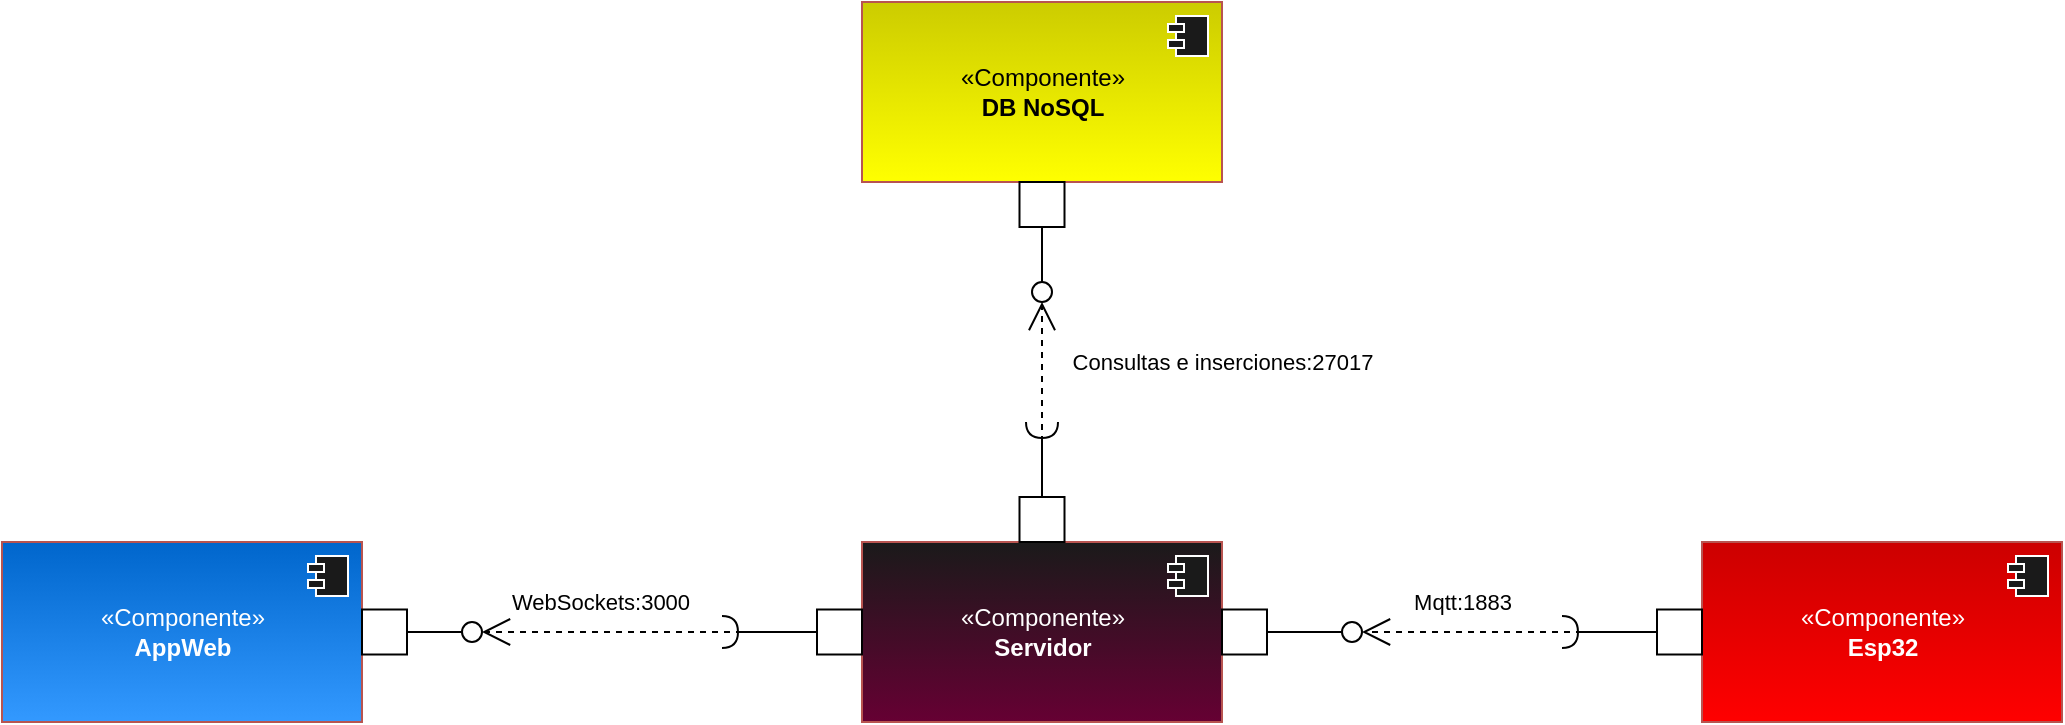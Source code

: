 <mxfile version="20.5.0" type="github">
  <diagram name="Page-1" id="e7e014a7-5840-1c2e-5031-d8a46d1fe8dd">
    <mxGraphModel dx="1093" dy="1427" grid="1" gridSize="10" guides="1" tooltips="1" connect="1" arrows="1" fold="1" page="1" pageScale="1" pageWidth="1169" pageHeight="826" background="none" math="0" shadow="0">
      <root>
        <mxCell id="0" />
        <mxCell id="1" parent="0" />
        <mxCell id="1AXarEj6DeR1PKGoGcP6-45" value="«Componente»&lt;br&gt;&lt;b&gt;Servidor&lt;/b&gt;" style="html=1;dropTarget=0;fillColor=#660033;gradientColor=#1A1A1A;strokeColor=#b85450;gradientDirection=north;fontColor=#FFFFFF;" vertex="1" parent="1">
          <mxGeometry x="450" y="230" width="180" height="90" as="geometry" />
        </mxCell>
        <mxCell id="1AXarEj6DeR1PKGoGcP6-46" value="" style="shape=module;jettyWidth=8;jettyHeight=4;fontColor=#FFFFFF;strokeColor=#FFFFFF;fillColor=#1A1A1A;" vertex="1" parent="1AXarEj6DeR1PKGoGcP6-45">
          <mxGeometry x="1" width="20" height="20" relative="1" as="geometry">
            <mxPoint x="-27" y="7" as="offset" />
          </mxGeometry>
        </mxCell>
        <mxCell id="1AXarEj6DeR1PKGoGcP6-47" value="«Componente»&lt;br&gt;&lt;b&gt;AppWeb&lt;/b&gt;" style="html=1;dropTarget=0;fillColor=#0066CC;gradientColor=#3399FF;strokeColor=#b85450;gradientDirection=south;fontColor=#FFFFFF;" vertex="1" parent="1">
          <mxGeometry x="20" y="230" width="180" height="90" as="geometry" />
        </mxCell>
        <mxCell id="1AXarEj6DeR1PKGoGcP6-48" value="" style="shape=module;jettyWidth=8;jettyHeight=4;fontColor=#FFFFFF;strokeColor=#FFFFFF;fillColor=#1A1A1A;" vertex="1" parent="1AXarEj6DeR1PKGoGcP6-47">
          <mxGeometry x="1" width="20" height="20" relative="1" as="geometry">
            <mxPoint x="-27" y="7" as="offset" />
          </mxGeometry>
        </mxCell>
        <mxCell id="1AXarEj6DeR1PKGoGcP6-49" value="«Componente»&lt;br&gt;&lt;b&gt;DB NoSQL&lt;/b&gt;" style="html=1;dropTarget=0;fillColor=#CCCC00;gradientColor=#FFFF00;strokeColor=#b85450;gradientDirection=south;fontColor=#000000;" vertex="1" parent="1">
          <mxGeometry x="450" y="-40" width="180" height="90" as="geometry" />
        </mxCell>
        <mxCell id="1AXarEj6DeR1PKGoGcP6-50" value="" style="shape=module;jettyWidth=8;jettyHeight=4;fontColor=#FFFFFF;strokeColor=#FFFFFF;fillColor=#1A1A1A;" vertex="1" parent="1AXarEj6DeR1PKGoGcP6-49">
          <mxGeometry x="1" width="20" height="20" relative="1" as="geometry">
            <mxPoint x="-27" y="7" as="offset" />
          </mxGeometry>
        </mxCell>
        <mxCell id="1AXarEj6DeR1PKGoGcP6-51" value="«Componente»&lt;br&gt;&lt;b&gt;Esp32&lt;/b&gt;" style="html=1;dropTarget=0;fillColor=#CC0000;gradientColor=#FF0000;strokeColor=#b85450;gradientDirection=south;fontColor=#FFFFFF;" vertex="1" parent="1">
          <mxGeometry x="870" y="230" width="180" height="90" as="geometry" />
        </mxCell>
        <mxCell id="1AXarEj6DeR1PKGoGcP6-52" value="" style="shape=module;jettyWidth=8;jettyHeight=4;fontColor=#FFFFFF;strokeColor=#FFFFFF;fillColor=#1A1A1A;" vertex="1" parent="1AXarEj6DeR1PKGoGcP6-51">
          <mxGeometry x="1" width="20" height="20" relative="1" as="geometry">
            <mxPoint x="-27" y="7" as="offset" />
          </mxGeometry>
        </mxCell>
        <mxCell id="1AXarEj6DeR1PKGoGcP6-53" value="" style="whiteSpace=wrap;html=1;aspect=fixed;gradientDirection=north;" vertex="1" parent="1">
          <mxGeometry x="847.5" y="263.75" width="22.5" height="22.5" as="geometry" />
        </mxCell>
        <mxCell id="1AXarEj6DeR1PKGoGcP6-54" value="" style="whiteSpace=wrap;html=1;aspect=fixed;gradientDirection=north;" vertex="1" parent="1">
          <mxGeometry x="630" y="263.75" width="22.5" height="22.5" as="geometry" />
        </mxCell>
        <mxCell id="1AXarEj6DeR1PKGoGcP6-55" value="" style="whiteSpace=wrap;html=1;aspect=fixed;gradientDirection=north;" vertex="1" parent="1">
          <mxGeometry x="427.5" y="263.75" width="22.5" height="22.5" as="geometry" />
        </mxCell>
        <mxCell id="1AXarEj6DeR1PKGoGcP6-56" value="" style="whiteSpace=wrap;html=1;aspect=fixed;gradientDirection=north;" vertex="1" parent="1">
          <mxGeometry x="528.75" y="207.5" width="22.5" height="22.5" as="geometry" />
        </mxCell>
        <mxCell id="1AXarEj6DeR1PKGoGcP6-57" value="" style="whiteSpace=wrap;html=1;aspect=fixed;gradientDirection=north;" vertex="1" parent="1">
          <mxGeometry x="528.75" y="50" width="22.5" height="22.5" as="geometry" />
        </mxCell>
        <mxCell id="1AXarEj6DeR1PKGoGcP6-58" value="" style="whiteSpace=wrap;html=1;aspect=fixed;gradientDirection=north;" vertex="1" parent="1">
          <mxGeometry x="200" y="263.75" width="22.5" height="22.5" as="geometry" />
        </mxCell>
        <mxCell id="1AXarEj6DeR1PKGoGcP6-67" value="" style="rounded=0;orthogonalLoop=1;jettySize=auto;html=1;endArrow=none;endFill=0;sketch=0;sourcePerimeterSpacing=0;targetPerimeterSpacing=0;fontColor=#000000;exitX=1;exitY=0.5;exitDx=0;exitDy=0;" edge="1" target="1AXarEj6DeR1PKGoGcP6-69" parent="1" source="1AXarEj6DeR1PKGoGcP6-54">
          <mxGeometry relative="1" as="geometry">
            <mxPoint x="820" y="290" as="sourcePoint" />
          </mxGeometry>
        </mxCell>
        <mxCell id="1AXarEj6DeR1PKGoGcP6-69" value="" style="ellipse;whiteSpace=wrap;html=1;align=center;aspect=fixed;resizable=0;points=[];outlineConnect=0;sketch=0;gradientDirection=north;" vertex="1" parent="1">
          <mxGeometry x="690" y="270" width="10" height="10" as="geometry" />
        </mxCell>
        <mxCell id="1AXarEj6DeR1PKGoGcP6-75" value="" style="rounded=0;orthogonalLoop=1;jettySize=auto;html=1;endArrow=halfCircle;endFill=0;endSize=6;strokeWidth=1;sketch=0;fontColor=#000000;exitX=0;exitY=0.5;exitDx=0;exitDy=0;" edge="1" parent="1" source="1AXarEj6DeR1PKGoGcP6-53">
          <mxGeometry relative="1" as="geometry">
            <mxPoint x="662.5" y="285" as="sourcePoint" />
            <mxPoint x="800" y="275" as="targetPoint" />
            <Array as="points" />
          </mxGeometry>
        </mxCell>
        <mxCell id="1AXarEj6DeR1PKGoGcP6-77" value="Mqtt:1883" style="endArrow=open;endSize=12;dashed=1;html=1;rounded=0;fontColor=#000000;" edge="1" parent="1" target="1AXarEj6DeR1PKGoGcP6-69">
          <mxGeometry x="0.091" y="-15" width="160" relative="1" as="geometry">
            <mxPoint x="810" y="275" as="sourcePoint" />
            <mxPoint x="730" y="250" as="targetPoint" />
            <mxPoint as="offset" />
          </mxGeometry>
        </mxCell>
        <mxCell id="1AXarEj6DeR1PKGoGcP6-85" value="" style="rounded=0;orthogonalLoop=1;jettySize=auto;html=1;endArrow=none;endFill=0;sketch=0;sourcePerimeterSpacing=0;targetPerimeterSpacing=0;fontColor=#000000;exitX=1;exitY=0.5;exitDx=0;exitDy=0;" edge="1" target="1AXarEj6DeR1PKGoGcP6-86" parent="1" source="1AXarEj6DeR1PKGoGcP6-58">
          <mxGeometry relative="1" as="geometry">
            <mxPoint x="230" y="275" as="sourcePoint" />
          </mxGeometry>
        </mxCell>
        <mxCell id="1AXarEj6DeR1PKGoGcP6-86" value="" style="ellipse;whiteSpace=wrap;html=1;align=center;aspect=fixed;resizable=0;points=[];outlineConnect=0;sketch=0;gradientDirection=north;" vertex="1" parent="1">
          <mxGeometry x="250" y="270" width="10" height="10" as="geometry" />
        </mxCell>
        <mxCell id="1AXarEj6DeR1PKGoGcP6-87" value="" style="rounded=0;orthogonalLoop=1;jettySize=auto;html=1;endArrow=halfCircle;endFill=0;endSize=6;strokeWidth=1;sketch=0;fontColor=#000000;exitX=0;exitY=0.5;exitDx=0;exitDy=0;" edge="1" parent="1" source="1AXarEj6DeR1PKGoGcP6-55">
          <mxGeometry relative="1" as="geometry">
            <mxPoint x="417.5" y="274.8" as="sourcePoint" />
            <mxPoint x="380" y="275" as="targetPoint" />
            <Array as="points" />
          </mxGeometry>
        </mxCell>
        <mxCell id="1AXarEj6DeR1PKGoGcP6-88" value="WebSockets:3000" style="endArrow=open;endSize=12;dashed=1;html=1;rounded=0;fontColor=#000000;" edge="1" parent="1" target="1AXarEj6DeR1PKGoGcP6-86">
          <mxGeometry x="0.091" y="-15" width="160" relative="1" as="geometry">
            <mxPoint x="390" y="275" as="sourcePoint" />
            <mxPoint x="300" y="274.86" as="targetPoint" />
            <mxPoint as="offset" />
          </mxGeometry>
        </mxCell>
        <mxCell id="1AXarEj6DeR1PKGoGcP6-89" value="" style="rounded=0;orthogonalLoop=1;jettySize=auto;html=1;endArrow=halfCircle;endFill=0;endSize=6;strokeWidth=1;sketch=0;fontColor=#000000;exitX=0.5;exitY=0;exitDx=0;exitDy=0;" edge="1" parent="1" source="1AXarEj6DeR1PKGoGcP6-56">
          <mxGeometry relative="1" as="geometry">
            <mxPoint x="563.75" y="190" as="sourcePoint" />
            <mxPoint x="540" y="170" as="targetPoint" />
            <Array as="points" />
          </mxGeometry>
        </mxCell>
        <mxCell id="1AXarEj6DeR1PKGoGcP6-94" value="" style="rounded=0;orthogonalLoop=1;jettySize=auto;html=1;endArrow=none;endFill=0;sketch=0;sourcePerimeterSpacing=0;targetPerimeterSpacing=0;fontColor=#000000;exitX=0.5;exitY=1;exitDx=0;exitDy=0;" edge="1" parent="1" source="1AXarEj6DeR1PKGoGcP6-57">
          <mxGeometry relative="1" as="geometry">
            <mxPoint x="528.75" y="95" as="sourcePoint" />
            <mxPoint x="540" y="100" as="targetPoint" />
          </mxGeometry>
        </mxCell>
        <mxCell id="1AXarEj6DeR1PKGoGcP6-95" value="" style="ellipse;whiteSpace=wrap;html=1;align=center;aspect=fixed;resizable=0;points=[];outlineConnect=0;sketch=0;gradientDirection=north;" vertex="1" parent="1">
          <mxGeometry x="535" y="100" width="10" height="10" as="geometry" />
        </mxCell>
        <mxCell id="1AXarEj6DeR1PKGoGcP6-96" value="Consultas e inserciones:27017" style="endArrow=open;endSize=12;dashed=1;html=1;rounded=0;fontColor=#000000;" edge="1" parent="1" target="1AXarEj6DeR1PKGoGcP6-95">
          <mxGeometry x="0.143" y="-90" width="160" relative="1" as="geometry">
            <mxPoint x="540" y="180" as="sourcePoint" />
            <mxPoint x="535" y="130" as="targetPoint" />
            <mxPoint as="offset" />
          </mxGeometry>
        </mxCell>
      </root>
    </mxGraphModel>
  </diagram>
</mxfile>
